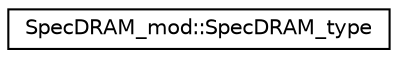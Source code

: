 digraph "Graphical Class Hierarchy"
{
 // LATEX_PDF_SIZE
  edge [fontname="Helvetica",fontsize="10",labelfontname="Helvetica",labelfontsize="10"];
  node [fontname="Helvetica",fontsize="10",shape=record];
  rankdir="LR";
  Node0 [label="SpecDRAM_mod::SpecDRAM_type",height=0.2,width=0.4,color="black", fillcolor="white", style="filled",URL="$structSpecDRAM__mod_1_1SpecDRAM__type.html",tooltip=" "];
}
